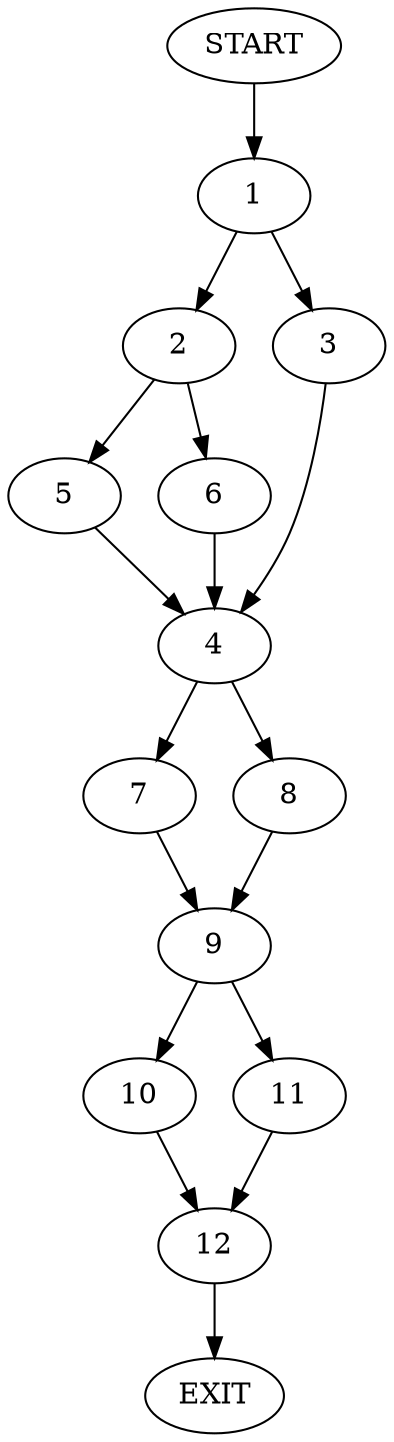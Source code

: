 digraph {
0 [label="START"]
13 [label="EXIT"]
0 -> 1
1 -> 2
1 -> 3
3 -> 4
2 -> 5
2 -> 6
4 -> 7
4 -> 8
5 -> 4
6 -> 4
7 -> 9
8 -> 9
9 -> 10
9 -> 11
10 -> 12
11 -> 12
12 -> 13
}
